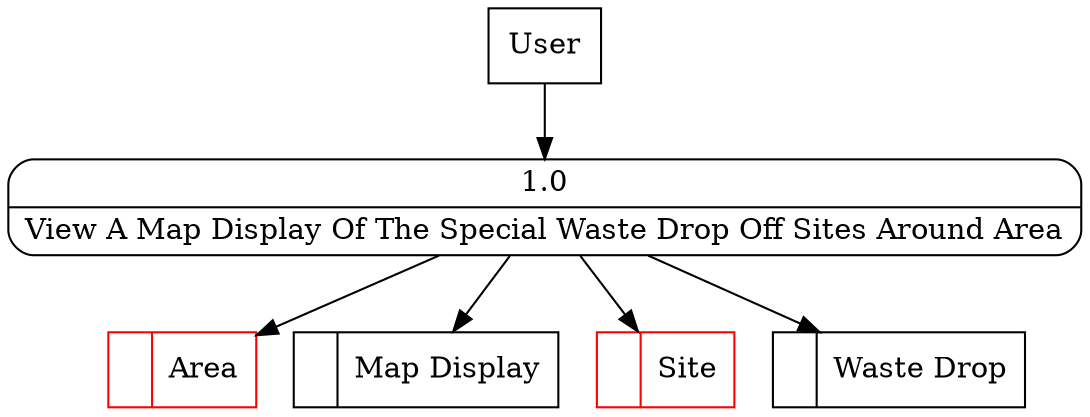 digraph dfd2{ 
node[shape=record]
200 [label="<f0>  |<f1> Area " color=red];
201 [label="<f0>  |<f1> Map Display " ];
202 [label="<f0>  |<f1> Site " color=red];
203 [label="<f0>  |<f1> Waste Drop " ];
204 [label="User" shape=box];
205 [label="{<f0> 1.0|<f1> View A Map Display Of The Special Waste Drop Off Sites Around Area }" shape=Mrecord];
204 -> 205
205 -> 201
205 -> 203
205 -> 202
205 -> 200
}